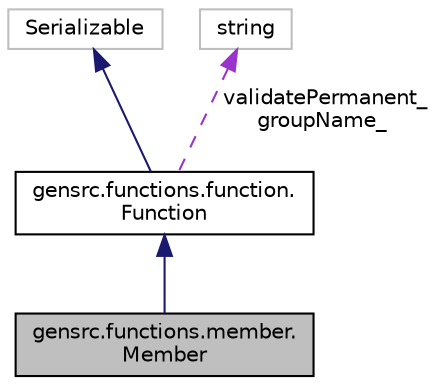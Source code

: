 digraph "gensrc.functions.member.Member"
{
  edge [fontname="Helvetica",fontsize="10",labelfontname="Helvetica",labelfontsize="10"];
  node [fontname="Helvetica",fontsize="10",shape=record];
  Node4 [label="gensrc.functions.member.\lMember",height=0.2,width=0.4,color="black", fillcolor="grey75", style="filled", fontcolor="black"];
  Node5 -> Node4 [dir="back",color="midnightblue",fontsize="10",style="solid",fontname="Helvetica"];
  Node5 [label="gensrc.functions.function.\lFunction",height=0.2,width=0.4,color="black", fillcolor="white", style="filled",URL="$classgensrc_1_1functions_1_1function_1_1_function.html"];
  Node6 -> Node5 [dir="back",color="midnightblue",fontsize="10",style="solid",fontname="Helvetica"];
  Node6 [label="Serializable",height=0.2,width=0.4,color="grey75", fillcolor="white", style="filled"];
  Node7 -> Node5 [dir="back",color="darkorchid3",fontsize="10",style="dashed",label=" validatePermanent_\ngroupName_" ,fontname="Helvetica"];
  Node7 [label="string",height=0.2,width=0.4,color="grey75", fillcolor="white", style="filled"];
}
